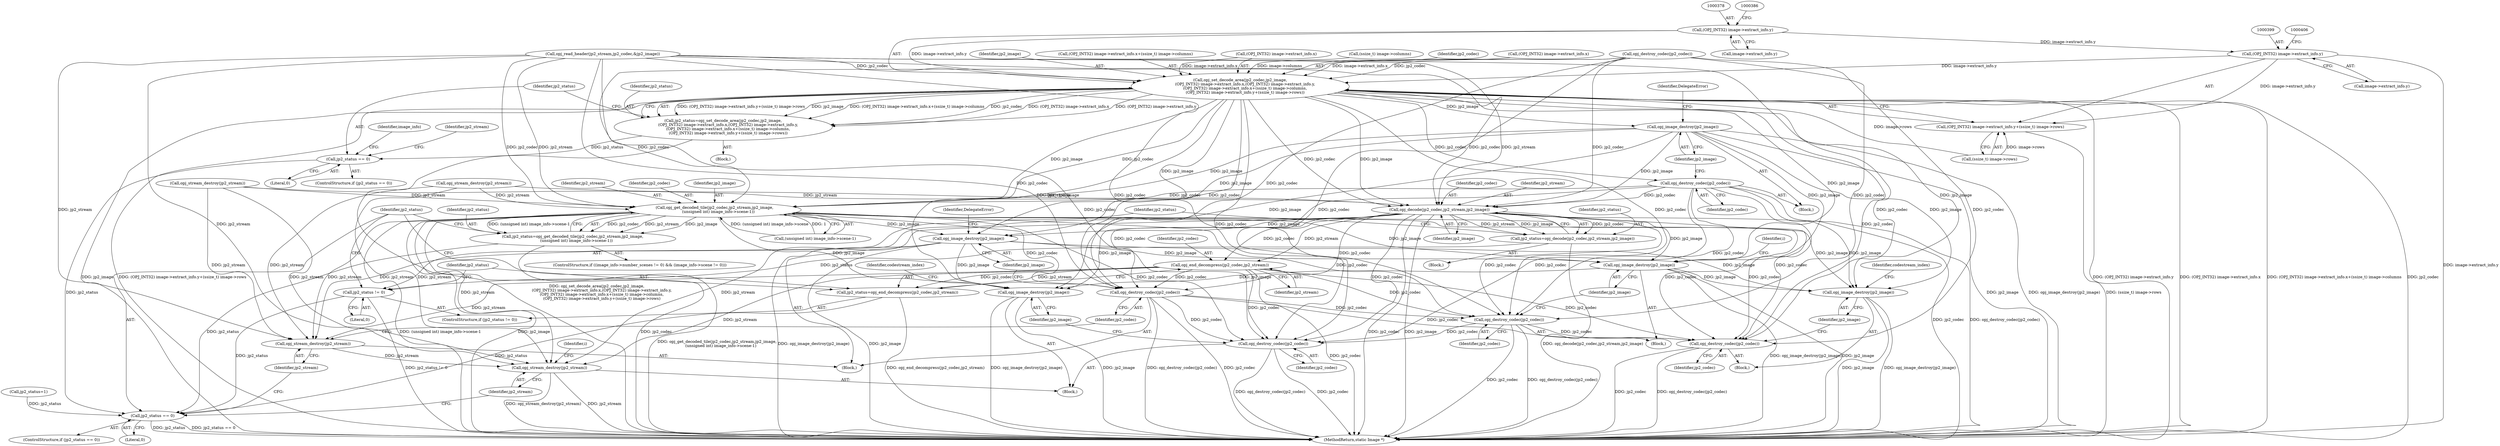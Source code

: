 digraph "0_ImageMagick_ac23b02ecb741e5de60f5235ea443790c88a0b80@pointer" {
"1000377" [label="(Call,(OPJ_INT32) image->extract_info.y)"];
"1000367" [label="(Call,opj_set_decode_area(jp2_codec,jp2_image,\n        (OPJ_INT32) image->extract_info.x,(OPJ_INT32) image->extract_info.y,\n        (OPJ_INT32) image->extract_info.x+(ssize_t) image->columns,\n        (OPJ_INT32) image->extract_info.y+(ssize_t) image->rows))"];
"1000365" [label="(Call,jp2_status=opj_set_decode_area(jp2_codec,jp2_image,\n        (OPJ_INT32) image->extract_info.x,(OPJ_INT32) image->extract_info.y,\n        (OPJ_INT32) image->extract_info.x+(ssize_t) image->columns,\n        (OPJ_INT32) image->extract_info.y+(ssize_t) image->rows))"];
"1000411" [label="(Call,jp2_status == 0)"];
"1000473" [label="(Call,jp2_status == 0)"];
"1000417" [label="(Call,opj_destroy_codec(jp2_codec))"];
"1000438" [label="(Call,opj_get_decoded_tile(jp2_codec,jp2_stream,jp2_image,\n      (unsigned int) image_info->scene-1))"];
"1000436" [label="(Call,jp2_status=opj_get_decoded_tile(jp2_codec,jp2_stream,jp2_image,\n      (unsigned int) image_info->scene-1))"];
"1000477" [label="(Call,opj_stream_destroy(jp2_stream))"];
"1000486" [label="(Call,opj_stream_destroy(jp2_stream))"];
"1000479" [label="(Call,opj_destroy_codec(jp2_codec))"];
"1000597" [label="(Call,opj_destroy_codec(jp2_codec))"];
"1000745" [label="(Call,opj_destroy_codec(jp2_codec))"];
"1001002" [label="(Call,opj_destroy_codec(jp2_codec))"];
"1000481" [label="(Call,opj_image_destroy(jp2_image))"];
"1000599" [label="(Call,opj_image_destroy(jp2_image))"];
"1000747" [label="(Call,opj_image_destroy(jp2_image))"];
"1001004" [label="(Call,opj_image_destroy(jp2_image))"];
"1000459" [label="(Call,opj_decode(jp2_codec,jp2_stream,jp2_image))"];
"1000457" [label="(Call,jp2_status=opj_decode(jp2_codec,jp2_stream,jp2_image))"];
"1000464" [label="(Call,jp2_status != 0)"];
"1000469" [label="(Call,opj_end_decompress(jp2_codec,jp2_stream))"];
"1000467" [label="(Call,jp2_status=opj_end_decompress(jp2_codec,jp2_stream))"];
"1000419" [label="(Call,opj_image_destroy(jp2_image))"];
"1000398" [label="(Call,(OPJ_INT32) image->extract_info.y)"];
"1000397" [label="(Call,(OPJ_INT32) image->extract_info.y+(ssize_t) image->rows)"];
"1000481" [label="(Call,opj_image_destroy(jp2_image))"];
"1000369" [label="(Identifier,jp2_image)"];
"1000400" [label="(Call,image->extract_info.y)"];
"1000598" [label="(Identifier,jp2_codec)"];
"1000420" [label="(Identifier,jp2_image)"];
"1000458" [label="(Identifier,jp2_status)"];
"1000747" [label="(Call,opj_image_destroy(jp2_image))"];
"1000397" [label="(Call,(OPJ_INT32) image->extract_info.y+(ssize_t) image->rows)"];
"1001004" [label="(Call,opj_image_destroy(jp2_image))"];
"1000466" [label="(Literal,0)"];
"1000417" [label="(Call,opj_destroy_codec(jp2_codec))"];
"1000480" [label="(Identifier,jp2_codec)"];
"1000478" [label="(Identifier,jp2_stream)"];
"1000457" [label="(Call,jp2_status=opj_decode(jp2_codec,jp2_stream,jp2_image))"];
"1000398" [label="(Call,(OPJ_INT32) image->extract_info.y)"];
"1000599" [label="(Call,opj_image_destroy(jp2_image))"];
"1000335" [label="(Call,opj_read_header(jp2_stream,jp2_codec,&jp2_image))"];
"1000349" [label="(Call,jp2_status=1)"];
"1000746" [label="(Identifier,jp2_codec)"];
"1001008" [label="(Identifier,codestream_index)"];
"1000342" [label="(Call,opj_stream_destroy(jp2_stream))"];
"1000473" [label="(Call,jp2_status == 0)"];
"1000456" [label="(Block,)"];
"1000460" [label="(Identifier,jp2_codec)"];
"1000377" [label="(Call,(OPJ_INT32) image->extract_info.y)"];
"1000487" [label="(Identifier,jp2_stream)"];
"1000596" [label="(Block,)"];
"1000462" [label="(Identifier,jp2_image)"];
"1000419" [label="(Call,opj_image_destroy(jp2_image))"];
"1000441" [label="(Identifier,jp2_image)"];
"1000365" [label="(Call,jp2_status=opj_set_decode_area(jp2_codec,jp2_image,\n        (OPJ_INT32) image->extract_info.x,(OPJ_INT32) image->extract_info.y,\n        (OPJ_INT32) image->extract_info.x+(ssize_t) image->columns,\n        (OPJ_INT32) image->extract_info.y+(ssize_t) image->rows))"];
"1001002" [label="(Call,opj_destroy_codec(jp2_codec))"];
"1000384" [label="(Call,(OPJ_INT32) image->extract_info.x+(ssize_t) image->columns)"];
"1000410" [label="(ControlStructure,if (jp2_status == 0))"];
"1001005" [label="(Identifier,jp2_image)"];
"1000416" [label="(Identifier,jp2_stream)"];
"1000470" [label="(Identifier,jp2_codec)"];
"1000471" [label="(Identifier,jp2_stream)"];
"1000412" [label="(Identifier,jp2_status)"];
"1001016" [label="(MethodReturn,static Image *)"];
"1000422" [label="(Identifier,DelegateError)"];
"1000344" [label="(Call,opj_destroy_codec(jp2_codec))"];
"1000415" [label="(Call,opj_stream_destroy(jp2_stream))"];
"1000442" [label="(Call,(unsigned int) image_info->scene-1)"];
"1000597" [label="(Call,opj_destroy_codec(jp2_codec))"];
"1000600" [label="(Identifier,jp2_image)"];
"1000370" [label="(Call,(OPJ_INT32) image->extract_info.x)"];
"1000366" [label="(Identifier,jp2_status)"];
"1000438" [label="(Call,opj_get_decoded_tile(jp2_codec,jp2_stream,jp2_image,\n      (unsigned int) image_info->scene-1))"];
"1000476" [label="(Block,)"];
"1000411" [label="(Call,jp2_status == 0)"];
"1000486" [label="(Call,opj_stream_destroy(jp2_stream))"];
"1000392" [label="(Call,(ssize_t) image->columns)"];
"1000368" [label="(Identifier,jp2_codec)"];
"1000440" [label="(Identifier,jp2_stream)"];
"1000364" [label="(Block,)"];
"1000385" [label="(Call,(OPJ_INT32) image->extract_info.x)"];
"1000467" [label="(Call,jp2_status=opj_end_decompress(jp2_codec,jp2_stream))"];
"1000463" [label="(ControlStructure,if (jp2_status != 0))"];
"1000428" [label="(Identifier,image_info)"];
"1000745" [label="(Call,opj_destroy_codec(jp2_codec))"];
"1000459" [label="(Call,opj_decode(jp2_codec,jp2_stream,jp2_image))"];
"1000751" [label="(Identifier,codestream_index)"];
"1000744" [label="(Block,)"];
"1000424" [label="(ControlStructure,if ((image_info->number_scenes != 0) && (image_info->scene != 0)))"];
"1001003" [label="(Identifier,jp2_codec)"];
"1000468" [label="(Identifier,jp2_status)"];
"1000367" [label="(Call,opj_set_decode_area(jp2_codec,jp2_image,\n        (OPJ_INT32) image->extract_info.x,(OPJ_INT32) image->extract_info.y,\n        (OPJ_INT32) image->extract_info.x+(ssize_t) image->columns,\n        (OPJ_INT32) image->extract_info.y+(ssize_t) image->rows))"];
"1000418" [label="(Identifier,jp2_codec)"];
"1000484" [label="(Identifier,DelegateError)"];
"1000437" [label="(Identifier,jp2_status)"];
"1000475" [label="(Literal,0)"];
"1000472" [label="(ControlStructure,if (jp2_status == 0))"];
"1000413" [label="(Literal,0)"];
"1000108" [label="(Block,)"];
"1000474" [label="(Identifier,jp2_status)"];
"1000379" [label="(Call,image->extract_info.y)"];
"1000500" [label="(Identifier,i)"];
"1000414" [label="(Block,)"];
"1000465" [label="(Identifier,jp2_status)"];
"1000490" [label="(Identifier,i)"];
"1000748" [label="(Identifier,jp2_image)"];
"1000439" [label="(Identifier,jp2_codec)"];
"1000482" [label="(Identifier,jp2_image)"];
"1000461" [label="(Identifier,jp2_stream)"];
"1000405" [label="(Call,(ssize_t) image->rows)"];
"1000469" [label="(Call,opj_end_decompress(jp2_codec,jp2_stream))"];
"1000479" [label="(Call,opj_destroy_codec(jp2_codec))"];
"1000477" [label="(Call,opj_stream_destroy(jp2_stream))"];
"1000464" [label="(Call,jp2_status != 0)"];
"1000436" [label="(Call,jp2_status=opj_get_decoded_tile(jp2_codec,jp2_stream,jp2_image,\n      (unsigned int) image_info->scene-1))"];
"1000377" -> "1000367"  [label="AST: "];
"1000377" -> "1000379"  [label="CFG: "];
"1000378" -> "1000377"  [label="AST: "];
"1000379" -> "1000377"  [label="AST: "];
"1000386" -> "1000377"  [label="CFG: "];
"1000377" -> "1000367"  [label="DDG: image->extract_info.y"];
"1000377" -> "1000398"  [label="DDG: image->extract_info.y"];
"1000367" -> "1000365"  [label="AST: "];
"1000367" -> "1000397"  [label="CFG: "];
"1000368" -> "1000367"  [label="AST: "];
"1000369" -> "1000367"  [label="AST: "];
"1000370" -> "1000367"  [label="AST: "];
"1000384" -> "1000367"  [label="AST: "];
"1000397" -> "1000367"  [label="AST: "];
"1000365" -> "1000367"  [label="CFG: "];
"1000367" -> "1001016"  [label="DDG: jp2_image"];
"1000367" -> "1001016"  [label="DDG: (OPJ_INT32) image->extract_info.y+(ssize_t) image->rows"];
"1000367" -> "1001016"  [label="DDG: (OPJ_INT32) image->extract_info.y"];
"1000367" -> "1001016"  [label="DDG: (OPJ_INT32) image->extract_info.x"];
"1000367" -> "1001016"  [label="DDG: (OPJ_INT32) image->extract_info.x+(ssize_t) image->columns"];
"1000367" -> "1001016"  [label="DDG: jp2_codec"];
"1000367" -> "1000365"  [label="DDG: (OPJ_INT32) image->extract_info.y+(ssize_t) image->rows"];
"1000367" -> "1000365"  [label="DDG: jp2_image"];
"1000367" -> "1000365"  [label="DDG: (OPJ_INT32) image->extract_info.x+(ssize_t) image->columns"];
"1000367" -> "1000365"  [label="DDG: jp2_codec"];
"1000367" -> "1000365"  [label="DDG: (OPJ_INT32) image->extract_info.x"];
"1000367" -> "1000365"  [label="DDG: (OPJ_INT32) image->extract_info.y"];
"1000344" -> "1000367"  [label="DDG: jp2_codec"];
"1000335" -> "1000367"  [label="DDG: jp2_codec"];
"1000370" -> "1000367"  [label="DDG: image->extract_info.x"];
"1000385" -> "1000367"  [label="DDG: image->extract_info.x"];
"1000398" -> "1000367"  [label="DDG: image->extract_info.y"];
"1000392" -> "1000367"  [label="DDG: image->columns"];
"1000405" -> "1000367"  [label="DDG: image->rows"];
"1000367" -> "1000417"  [label="DDG: jp2_codec"];
"1000367" -> "1000419"  [label="DDG: jp2_image"];
"1000367" -> "1000438"  [label="DDG: jp2_codec"];
"1000367" -> "1000438"  [label="DDG: jp2_image"];
"1000367" -> "1000459"  [label="DDG: jp2_codec"];
"1000367" -> "1000459"  [label="DDG: jp2_image"];
"1000367" -> "1000479"  [label="DDG: jp2_codec"];
"1000367" -> "1000481"  [label="DDG: jp2_image"];
"1000367" -> "1000597"  [label="DDG: jp2_codec"];
"1000367" -> "1000599"  [label="DDG: jp2_image"];
"1000367" -> "1000745"  [label="DDG: jp2_codec"];
"1000367" -> "1000747"  [label="DDG: jp2_image"];
"1000367" -> "1001002"  [label="DDG: jp2_codec"];
"1000367" -> "1001004"  [label="DDG: jp2_image"];
"1000365" -> "1000364"  [label="AST: "];
"1000366" -> "1000365"  [label="AST: "];
"1000412" -> "1000365"  [label="CFG: "];
"1000365" -> "1001016"  [label="DDG: opj_set_decode_area(jp2_codec,jp2_image,\n        (OPJ_INT32) image->extract_info.x,(OPJ_INT32) image->extract_info.y,\n        (OPJ_INT32) image->extract_info.x+(ssize_t) image->columns,\n        (OPJ_INT32) image->extract_info.y+(ssize_t) image->rows)"];
"1000365" -> "1000411"  [label="DDG: jp2_status"];
"1000411" -> "1000410"  [label="AST: "];
"1000411" -> "1000413"  [label="CFG: "];
"1000412" -> "1000411"  [label="AST: "];
"1000413" -> "1000411"  [label="AST: "];
"1000416" -> "1000411"  [label="CFG: "];
"1000428" -> "1000411"  [label="CFG: "];
"1000411" -> "1000473"  [label="DDG: jp2_status"];
"1000473" -> "1000472"  [label="AST: "];
"1000473" -> "1000475"  [label="CFG: "];
"1000474" -> "1000473"  [label="AST: "];
"1000475" -> "1000473"  [label="AST: "];
"1000478" -> "1000473"  [label="CFG: "];
"1000487" -> "1000473"  [label="CFG: "];
"1000473" -> "1001016"  [label="DDG: jp2_status"];
"1000473" -> "1001016"  [label="DDG: jp2_status == 0"];
"1000436" -> "1000473"  [label="DDG: jp2_status"];
"1000464" -> "1000473"  [label="DDG: jp2_status"];
"1000349" -> "1000473"  [label="DDG: jp2_status"];
"1000467" -> "1000473"  [label="DDG: jp2_status"];
"1000417" -> "1000414"  [label="AST: "];
"1000417" -> "1000418"  [label="CFG: "];
"1000418" -> "1000417"  [label="AST: "];
"1000420" -> "1000417"  [label="CFG: "];
"1000417" -> "1001016"  [label="DDG: jp2_codec"];
"1000417" -> "1001016"  [label="DDG: opj_destroy_codec(jp2_codec)"];
"1000417" -> "1000438"  [label="DDG: jp2_codec"];
"1000417" -> "1000459"  [label="DDG: jp2_codec"];
"1000417" -> "1000479"  [label="DDG: jp2_codec"];
"1000417" -> "1000597"  [label="DDG: jp2_codec"];
"1000417" -> "1000745"  [label="DDG: jp2_codec"];
"1000417" -> "1001002"  [label="DDG: jp2_codec"];
"1000438" -> "1000436"  [label="AST: "];
"1000438" -> "1000442"  [label="CFG: "];
"1000439" -> "1000438"  [label="AST: "];
"1000440" -> "1000438"  [label="AST: "];
"1000441" -> "1000438"  [label="AST: "];
"1000442" -> "1000438"  [label="AST: "];
"1000436" -> "1000438"  [label="CFG: "];
"1000438" -> "1001016"  [label="DDG: (unsigned int) image_info->scene-1"];
"1000438" -> "1001016"  [label="DDG: jp2_image"];
"1000438" -> "1001016"  [label="DDG: jp2_codec"];
"1000438" -> "1000436"  [label="DDG: jp2_codec"];
"1000438" -> "1000436"  [label="DDG: jp2_stream"];
"1000438" -> "1000436"  [label="DDG: jp2_image"];
"1000438" -> "1000436"  [label="DDG: (unsigned int) image_info->scene-1"];
"1000344" -> "1000438"  [label="DDG: jp2_codec"];
"1000335" -> "1000438"  [label="DDG: jp2_codec"];
"1000335" -> "1000438"  [label="DDG: jp2_stream"];
"1000342" -> "1000438"  [label="DDG: jp2_stream"];
"1000415" -> "1000438"  [label="DDG: jp2_stream"];
"1000419" -> "1000438"  [label="DDG: jp2_image"];
"1000442" -> "1000438"  [label="DDG: (unsigned int) image_info->scene"];
"1000442" -> "1000438"  [label="DDG: 1"];
"1000438" -> "1000477"  [label="DDG: jp2_stream"];
"1000438" -> "1000479"  [label="DDG: jp2_codec"];
"1000438" -> "1000481"  [label="DDG: jp2_image"];
"1000438" -> "1000486"  [label="DDG: jp2_stream"];
"1000438" -> "1000597"  [label="DDG: jp2_codec"];
"1000438" -> "1000599"  [label="DDG: jp2_image"];
"1000438" -> "1000745"  [label="DDG: jp2_codec"];
"1000438" -> "1000747"  [label="DDG: jp2_image"];
"1000438" -> "1001002"  [label="DDG: jp2_codec"];
"1000438" -> "1001004"  [label="DDG: jp2_image"];
"1000436" -> "1000424"  [label="AST: "];
"1000437" -> "1000436"  [label="AST: "];
"1000474" -> "1000436"  [label="CFG: "];
"1000436" -> "1001016"  [label="DDG: opj_get_decoded_tile(jp2_codec,jp2_stream,jp2_image,\n      (unsigned int) image_info->scene-1)"];
"1000477" -> "1000476"  [label="AST: "];
"1000477" -> "1000478"  [label="CFG: "];
"1000478" -> "1000477"  [label="AST: "];
"1000480" -> "1000477"  [label="CFG: "];
"1000459" -> "1000477"  [label="DDG: jp2_stream"];
"1000335" -> "1000477"  [label="DDG: jp2_stream"];
"1000342" -> "1000477"  [label="DDG: jp2_stream"];
"1000415" -> "1000477"  [label="DDG: jp2_stream"];
"1000469" -> "1000477"  [label="DDG: jp2_stream"];
"1000477" -> "1000486"  [label="DDG: jp2_stream"];
"1000486" -> "1000108"  [label="AST: "];
"1000486" -> "1000487"  [label="CFG: "];
"1000487" -> "1000486"  [label="AST: "];
"1000490" -> "1000486"  [label="CFG: "];
"1000486" -> "1001016"  [label="DDG: opj_stream_destroy(jp2_stream)"];
"1000486" -> "1001016"  [label="DDG: jp2_stream"];
"1000459" -> "1000486"  [label="DDG: jp2_stream"];
"1000335" -> "1000486"  [label="DDG: jp2_stream"];
"1000342" -> "1000486"  [label="DDG: jp2_stream"];
"1000415" -> "1000486"  [label="DDG: jp2_stream"];
"1000469" -> "1000486"  [label="DDG: jp2_stream"];
"1000479" -> "1000476"  [label="AST: "];
"1000479" -> "1000480"  [label="CFG: "];
"1000480" -> "1000479"  [label="AST: "];
"1000482" -> "1000479"  [label="CFG: "];
"1000479" -> "1001016"  [label="DDG: opj_destroy_codec(jp2_codec)"];
"1000479" -> "1001016"  [label="DDG: jp2_codec"];
"1000459" -> "1000479"  [label="DDG: jp2_codec"];
"1000335" -> "1000479"  [label="DDG: jp2_codec"];
"1000344" -> "1000479"  [label="DDG: jp2_codec"];
"1000469" -> "1000479"  [label="DDG: jp2_codec"];
"1000479" -> "1000597"  [label="DDG: jp2_codec"];
"1000479" -> "1000745"  [label="DDG: jp2_codec"];
"1000479" -> "1001002"  [label="DDG: jp2_codec"];
"1000597" -> "1000596"  [label="AST: "];
"1000597" -> "1000598"  [label="CFG: "];
"1000598" -> "1000597"  [label="AST: "];
"1000600" -> "1000597"  [label="CFG: "];
"1000597" -> "1001016"  [label="DDG: jp2_codec"];
"1000597" -> "1001016"  [label="DDG: opj_destroy_codec(jp2_codec)"];
"1000459" -> "1000597"  [label="DDG: jp2_codec"];
"1000335" -> "1000597"  [label="DDG: jp2_codec"];
"1000344" -> "1000597"  [label="DDG: jp2_codec"];
"1000469" -> "1000597"  [label="DDG: jp2_codec"];
"1000597" -> "1000745"  [label="DDG: jp2_codec"];
"1000597" -> "1001002"  [label="DDG: jp2_codec"];
"1000745" -> "1000744"  [label="AST: "];
"1000745" -> "1000746"  [label="CFG: "];
"1000746" -> "1000745"  [label="AST: "];
"1000748" -> "1000745"  [label="CFG: "];
"1000745" -> "1001016"  [label="DDG: opj_destroy_codec(jp2_codec)"];
"1000745" -> "1001016"  [label="DDG: jp2_codec"];
"1000459" -> "1000745"  [label="DDG: jp2_codec"];
"1000335" -> "1000745"  [label="DDG: jp2_codec"];
"1000344" -> "1000745"  [label="DDG: jp2_codec"];
"1000469" -> "1000745"  [label="DDG: jp2_codec"];
"1001002" -> "1000108"  [label="AST: "];
"1001002" -> "1001003"  [label="CFG: "];
"1001003" -> "1001002"  [label="AST: "];
"1001005" -> "1001002"  [label="CFG: "];
"1001002" -> "1001016"  [label="DDG: jp2_codec"];
"1001002" -> "1001016"  [label="DDG: opj_destroy_codec(jp2_codec)"];
"1000459" -> "1001002"  [label="DDG: jp2_codec"];
"1000335" -> "1001002"  [label="DDG: jp2_codec"];
"1000344" -> "1001002"  [label="DDG: jp2_codec"];
"1000469" -> "1001002"  [label="DDG: jp2_codec"];
"1000481" -> "1000476"  [label="AST: "];
"1000481" -> "1000482"  [label="CFG: "];
"1000482" -> "1000481"  [label="AST: "];
"1000484" -> "1000481"  [label="CFG: "];
"1000481" -> "1001016"  [label="DDG: opj_image_destroy(jp2_image)"];
"1000481" -> "1001016"  [label="DDG: jp2_image"];
"1000419" -> "1000481"  [label="DDG: jp2_image"];
"1000459" -> "1000481"  [label="DDG: jp2_image"];
"1000481" -> "1000599"  [label="DDG: jp2_image"];
"1000481" -> "1000747"  [label="DDG: jp2_image"];
"1000481" -> "1001004"  [label="DDG: jp2_image"];
"1000599" -> "1000596"  [label="AST: "];
"1000599" -> "1000600"  [label="CFG: "];
"1000600" -> "1000599"  [label="AST: "];
"1000500" -> "1000599"  [label="CFG: "];
"1000599" -> "1001016"  [label="DDG: opj_image_destroy(jp2_image)"];
"1000599" -> "1001016"  [label="DDG: jp2_image"];
"1000419" -> "1000599"  [label="DDG: jp2_image"];
"1000459" -> "1000599"  [label="DDG: jp2_image"];
"1000599" -> "1000747"  [label="DDG: jp2_image"];
"1000599" -> "1001004"  [label="DDG: jp2_image"];
"1000747" -> "1000744"  [label="AST: "];
"1000747" -> "1000748"  [label="CFG: "];
"1000748" -> "1000747"  [label="AST: "];
"1000751" -> "1000747"  [label="CFG: "];
"1000747" -> "1001016"  [label="DDG: jp2_image"];
"1000747" -> "1001016"  [label="DDG: opj_image_destroy(jp2_image)"];
"1000419" -> "1000747"  [label="DDG: jp2_image"];
"1000459" -> "1000747"  [label="DDG: jp2_image"];
"1001004" -> "1000108"  [label="AST: "];
"1001004" -> "1001005"  [label="CFG: "];
"1001005" -> "1001004"  [label="AST: "];
"1001008" -> "1001004"  [label="CFG: "];
"1001004" -> "1001016"  [label="DDG: opj_image_destroy(jp2_image)"];
"1001004" -> "1001016"  [label="DDG: jp2_image"];
"1000419" -> "1001004"  [label="DDG: jp2_image"];
"1000459" -> "1001004"  [label="DDG: jp2_image"];
"1000459" -> "1000457"  [label="AST: "];
"1000459" -> "1000462"  [label="CFG: "];
"1000460" -> "1000459"  [label="AST: "];
"1000461" -> "1000459"  [label="AST: "];
"1000462" -> "1000459"  [label="AST: "];
"1000457" -> "1000459"  [label="CFG: "];
"1000459" -> "1001016"  [label="DDG: jp2_codec"];
"1000459" -> "1001016"  [label="DDG: jp2_image"];
"1000459" -> "1000457"  [label="DDG: jp2_codec"];
"1000459" -> "1000457"  [label="DDG: jp2_stream"];
"1000459" -> "1000457"  [label="DDG: jp2_image"];
"1000344" -> "1000459"  [label="DDG: jp2_codec"];
"1000335" -> "1000459"  [label="DDG: jp2_codec"];
"1000335" -> "1000459"  [label="DDG: jp2_stream"];
"1000342" -> "1000459"  [label="DDG: jp2_stream"];
"1000415" -> "1000459"  [label="DDG: jp2_stream"];
"1000419" -> "1000459"  [label="DDG: jp2_image"];
"1000459" -> "1000469"  [label="DDG: jp2_codec"];
"1000459" -> "1000469"  [label="DDG: jp2_stream"];
"1000457" -> "1000456"  [label="AST: "];
"1000458" -> "1000457"  [label="AST: "];
"1000465" -> "1000457"  [label="CFG: "];
"1000457" -> "1001016"  [label="DDG: opj_decode(jp2_codec,jp2_stream,jp2_image)"];
"1000457" -> "1000464"  [label="DDG: jp2_status"];
"1000464" -> "1000463"  [label="AST: "];
"1000464" -> "1000466"  [label="CFG: "];
"1000465" -> "1000464"  [label="AST: "];
"1000466" -> "1000464"  [label="AST: "];
"1000468" -> "1000464"  [label="CFG: "];
"1000474" -> "1000464"  [label="CFG: "];
"1000464" -> "1001016"  [label="DDG: jp2_status != 0"];
"1000469" -> "1000467"  [label="AST: "];
"1000469" -> "1000471"  [label="CFG: "];
"1000470" -> "1000469"  [label="AST: "];
"1000471" -> "1000469"  [label="AST: "];
"1000467" -> "1000469"  [label="CFG: "];
"1000469" -> "1001016"  [label="DDG: jp2_codec"];
"1000469" -> "1000467"  [label="DDG: jp2_codec"];
"1000469" -> "1000467"  [label="DDG: jp2_stream"];
"1000467" -> "1000463"  [label="AST: "];
"1000468" -> "1000467"  [label="AST: "];
"1000474" -> "1000467"  [label="CFG: "];
"1000467" -> "1001016"  [label="DDG: opj_end_decompress(jp2_codec,jp2_stream)"];
"1000419" -> "1000414"  [label="AST: "];
"1000419" -> "1000420"  [label="CFG: "];
"1000420" -> "1000419"  [label="AST: "];
"1000422" -> "1000419"  [label="CFG: "];
"1000419" -> "1001016"  [label="DDG: jp2_image"];
"1000419" -> "1001016"  [label="DDG: opj_image_destroy(jp2_image)"];
"1000398" -> "1000397"  [label="AST: "];
"1000398" -> "1000400"  [label="CFG: "];
"1000399" -> "1000398"  [label="AST: "];
"1000400" -> "1000398"  [label="AST: "];
"1000406" -> "1000398"  [label="CFG: "];
"1000398" -> "1001016"  [label="DDG: image->extract_info.y"];
"1000398" -> "1000397"  [label="DDG: image->extract_info.y"];
"1000397" -> "1000405"  [label="CFG: "];
"1000405" -> "1000397"  [label="AST: "];
"1000397" -> "1001016"  [label="DDG: (ssize_t) image->rows"];
"1000405" -> "1000397"  [label="DDG: image->rows"];
}
